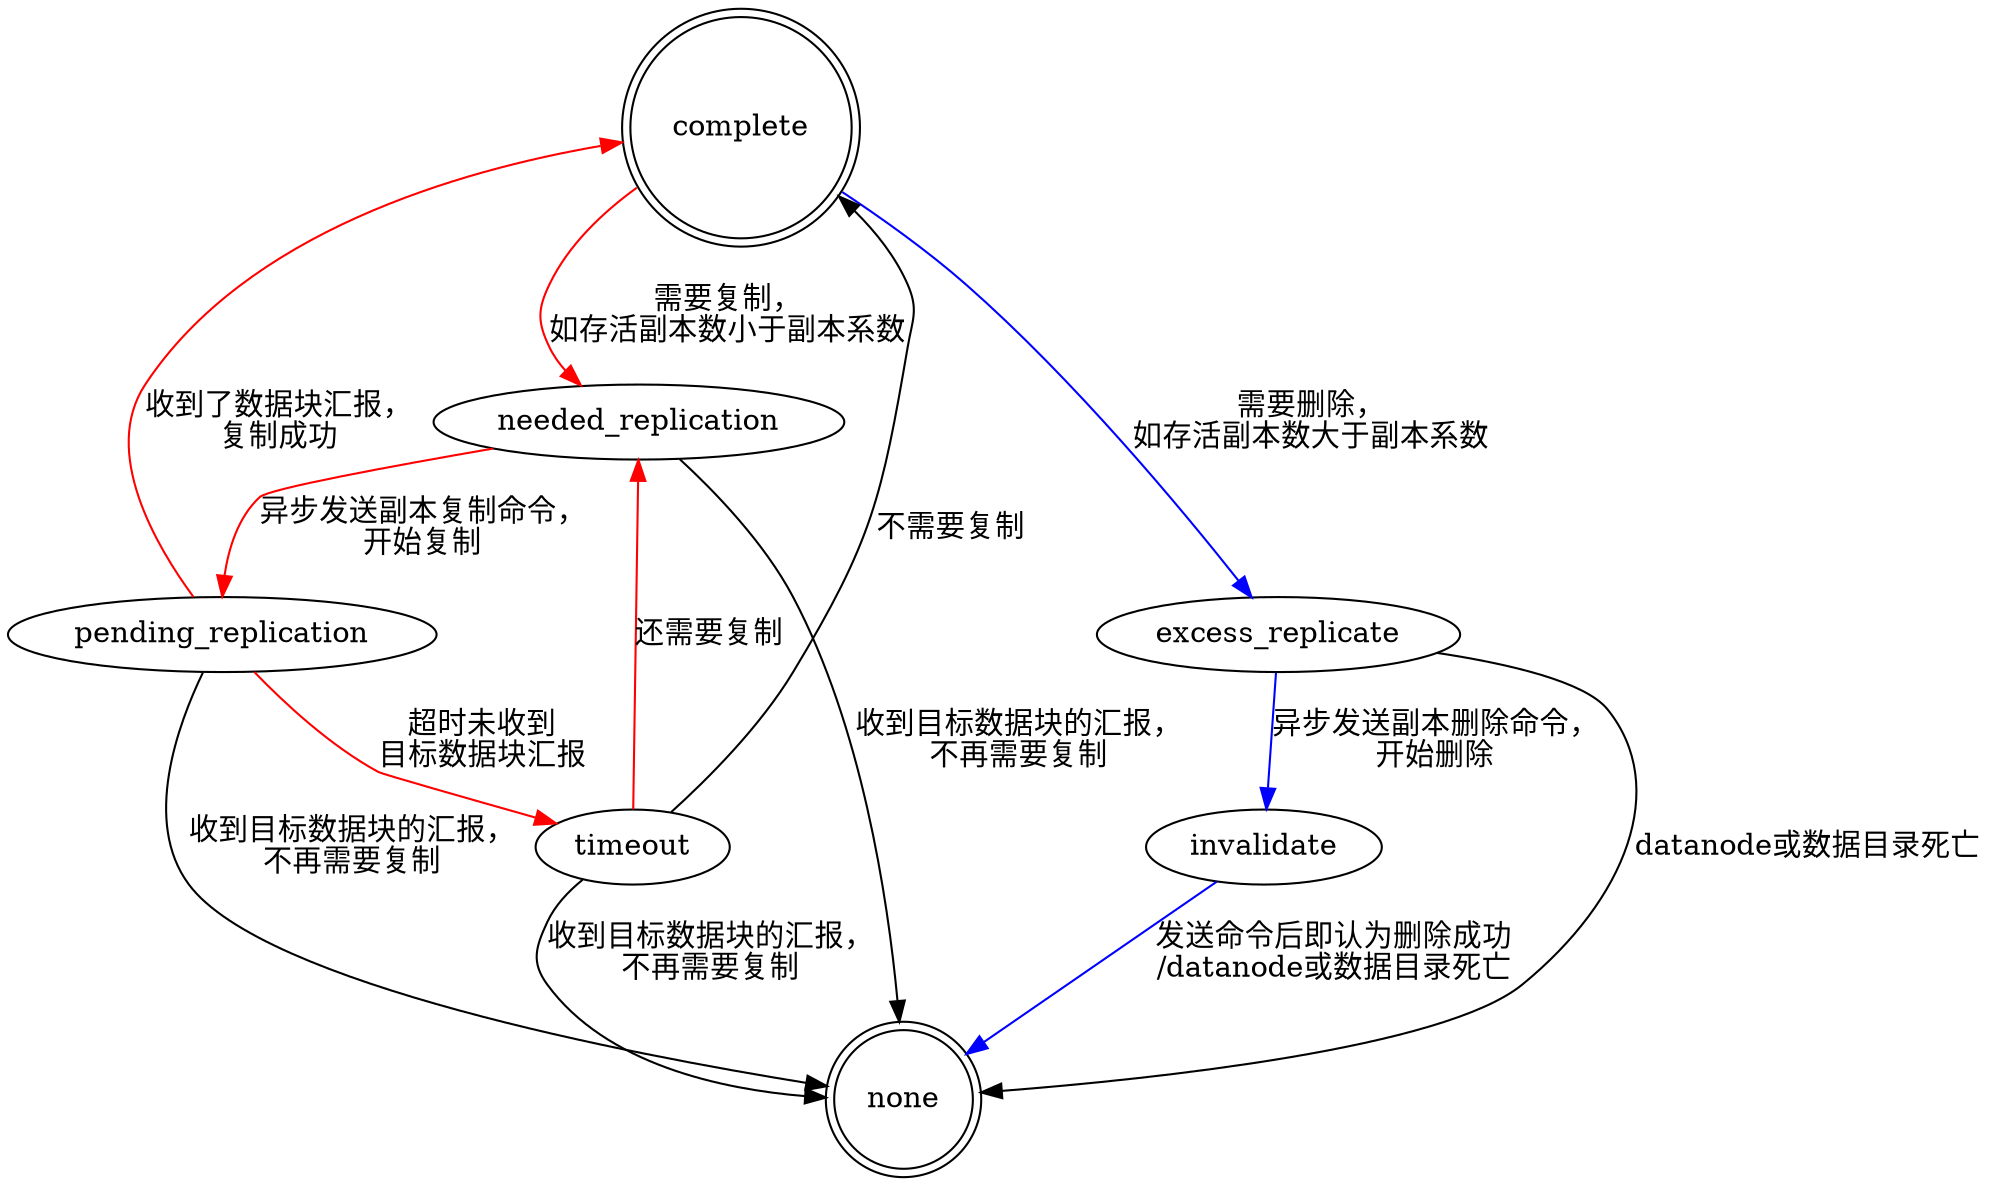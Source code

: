 digraph NNBlock {
	complete -> needed_replication [label = "需要复制，\n如存活副本数小于副本系数", color = "red"]
	needed_replication -> pending_replication [label = "异步发送副本复制命令，\n开始复制", color = "red"]
	pending_replication -> complete [label = "收到了数据块汇报，\n复制成功", color = "red"]
	pending_replication -> timeout [label = "超时未收到\n目标数据块汇报", color = "red"]
	timeout -> needed_replication [label = "还需要复制", color = "red"]
	timeout -> complete [label = "不需要复制"]

	complete -> excess_replicate [label = "需要删除，\n如存活副本数大于副本系数", color = "blue"]
	excess_replicate -> invalidate [label = "异步发送副本删除命令，\n开始删除", color = "blue"]
	invalidate -> none [label = "发送命令后即认为删除成功\n/datanode或数据目录死亡", color = "blue"]

	needed_replication -> none [label = "收到目标数据块的汇报，\n不再需要复制"]
	pending_replication -> none [label = "收到目标数据块的汇报，\n不再需要复制"]
	timeout -> none [label = "收到目标数据块的汇报，\n不再需要复制"]

	excess_replicate -> none [label = "datanode或数据目录死亡"]

	complete [shape = "doublecircle"]
	none [shape = "doublecircle"]
}